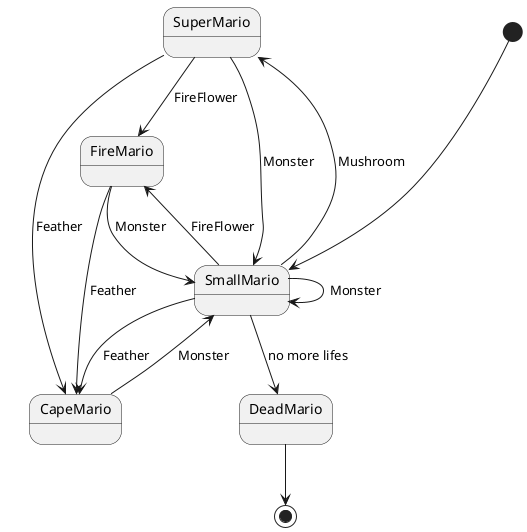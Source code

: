 @startuml Mario State Machine

state SmallMario
state SuperMario
state CapeMario
state FireMario
state DeadMario

[*] ---> SmallMario
SmallMario --> CapeMario : Feather
SmallMario --> FireMario : FireFlower
SmallMario --> SuperMario : Mushroom

SuperMario --> SmallMario : Monster
SuperMario ----> CapeMario : Feather
SuperMario -> FireMario : FireFlower

CapeMario --> SmallMario : Monster

FireMario --> SmallMario : Monster
FireMario --> CapeMario : Feather

SmallMario --> SmallMario: Monster
SmallMario --> DeadMario : no more lifes
DeadMario --> [*]
@enduml